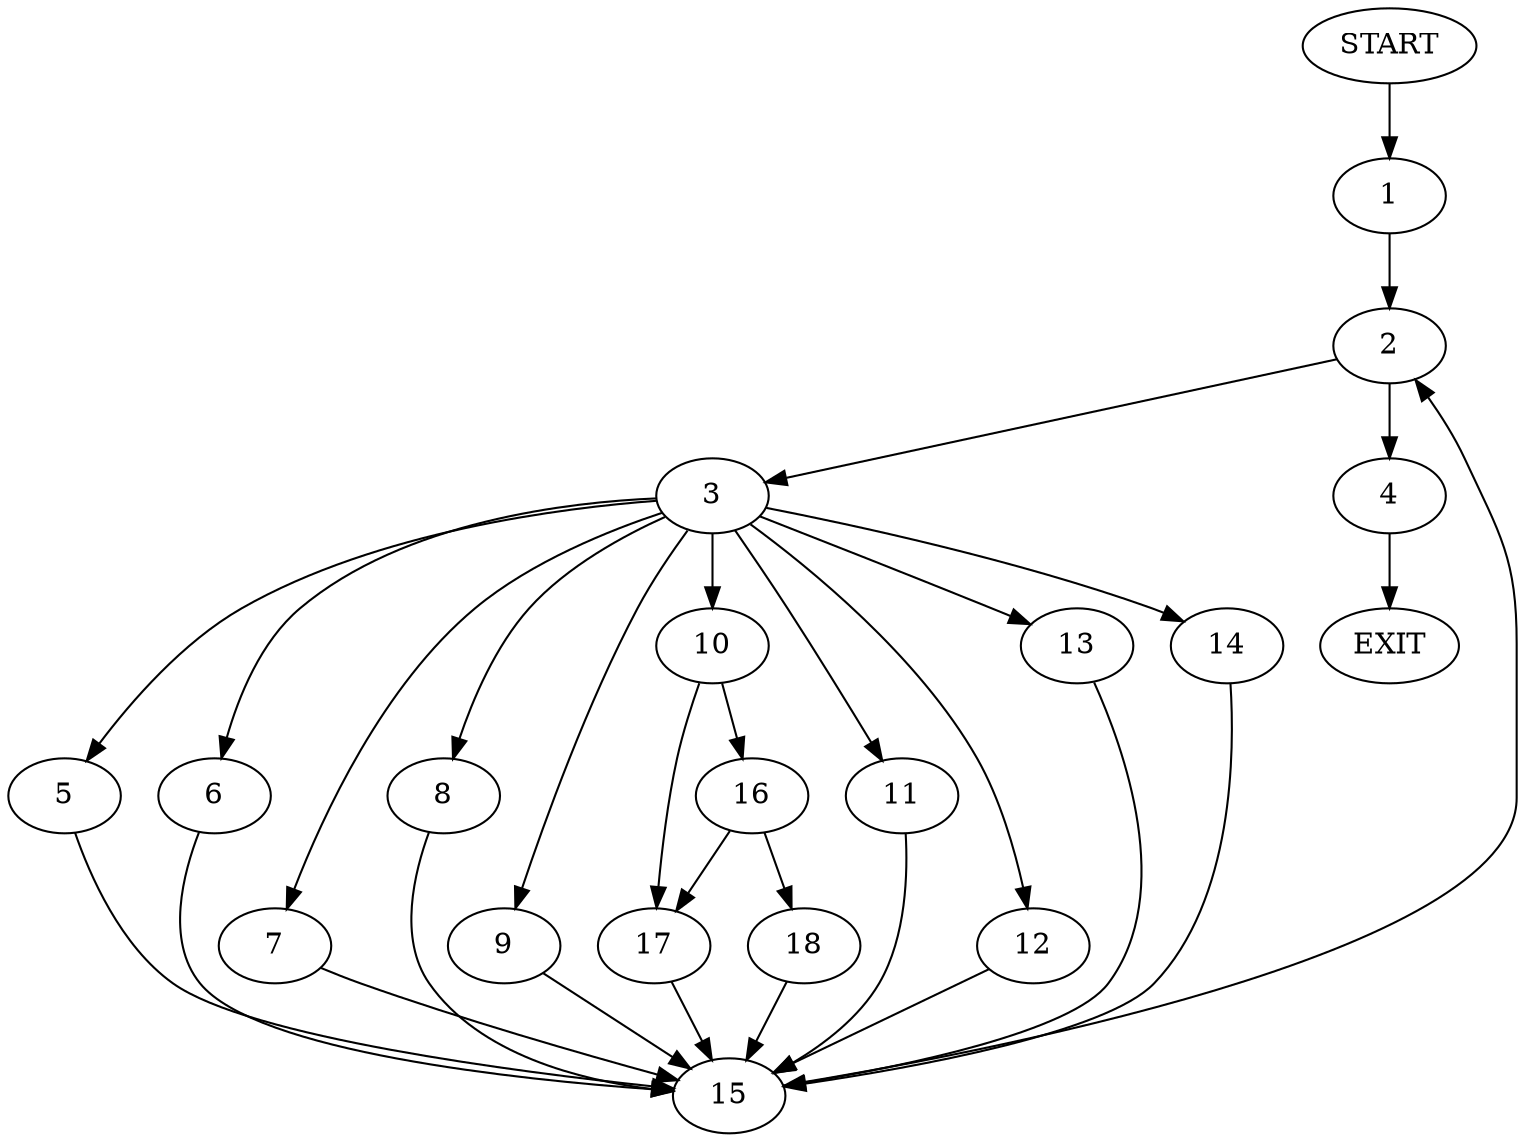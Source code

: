 digraph {
0 [label="START"]
19 [label="EXIT"]
0 -> 1
1 -> 2
2 -> 3
2 -> 4
3 -> 5
3 -> 6
3 -> 7
3 -> 8
3 -> 9
3 -> 10
3 -> 11
3 -> 12
3 -> 13
3 -> 14
4 -> 19
8 -> 15
11 -> 15
7 -> 15
10 -> 16
10 -> 17
12 -> 15
13 -> 15
9 -> 15
5 -> 15
6 -> 15
14 -> 15
15 -> 2
17 -> 15
16 -> 18
16 -> 17
18 -> 15
}

